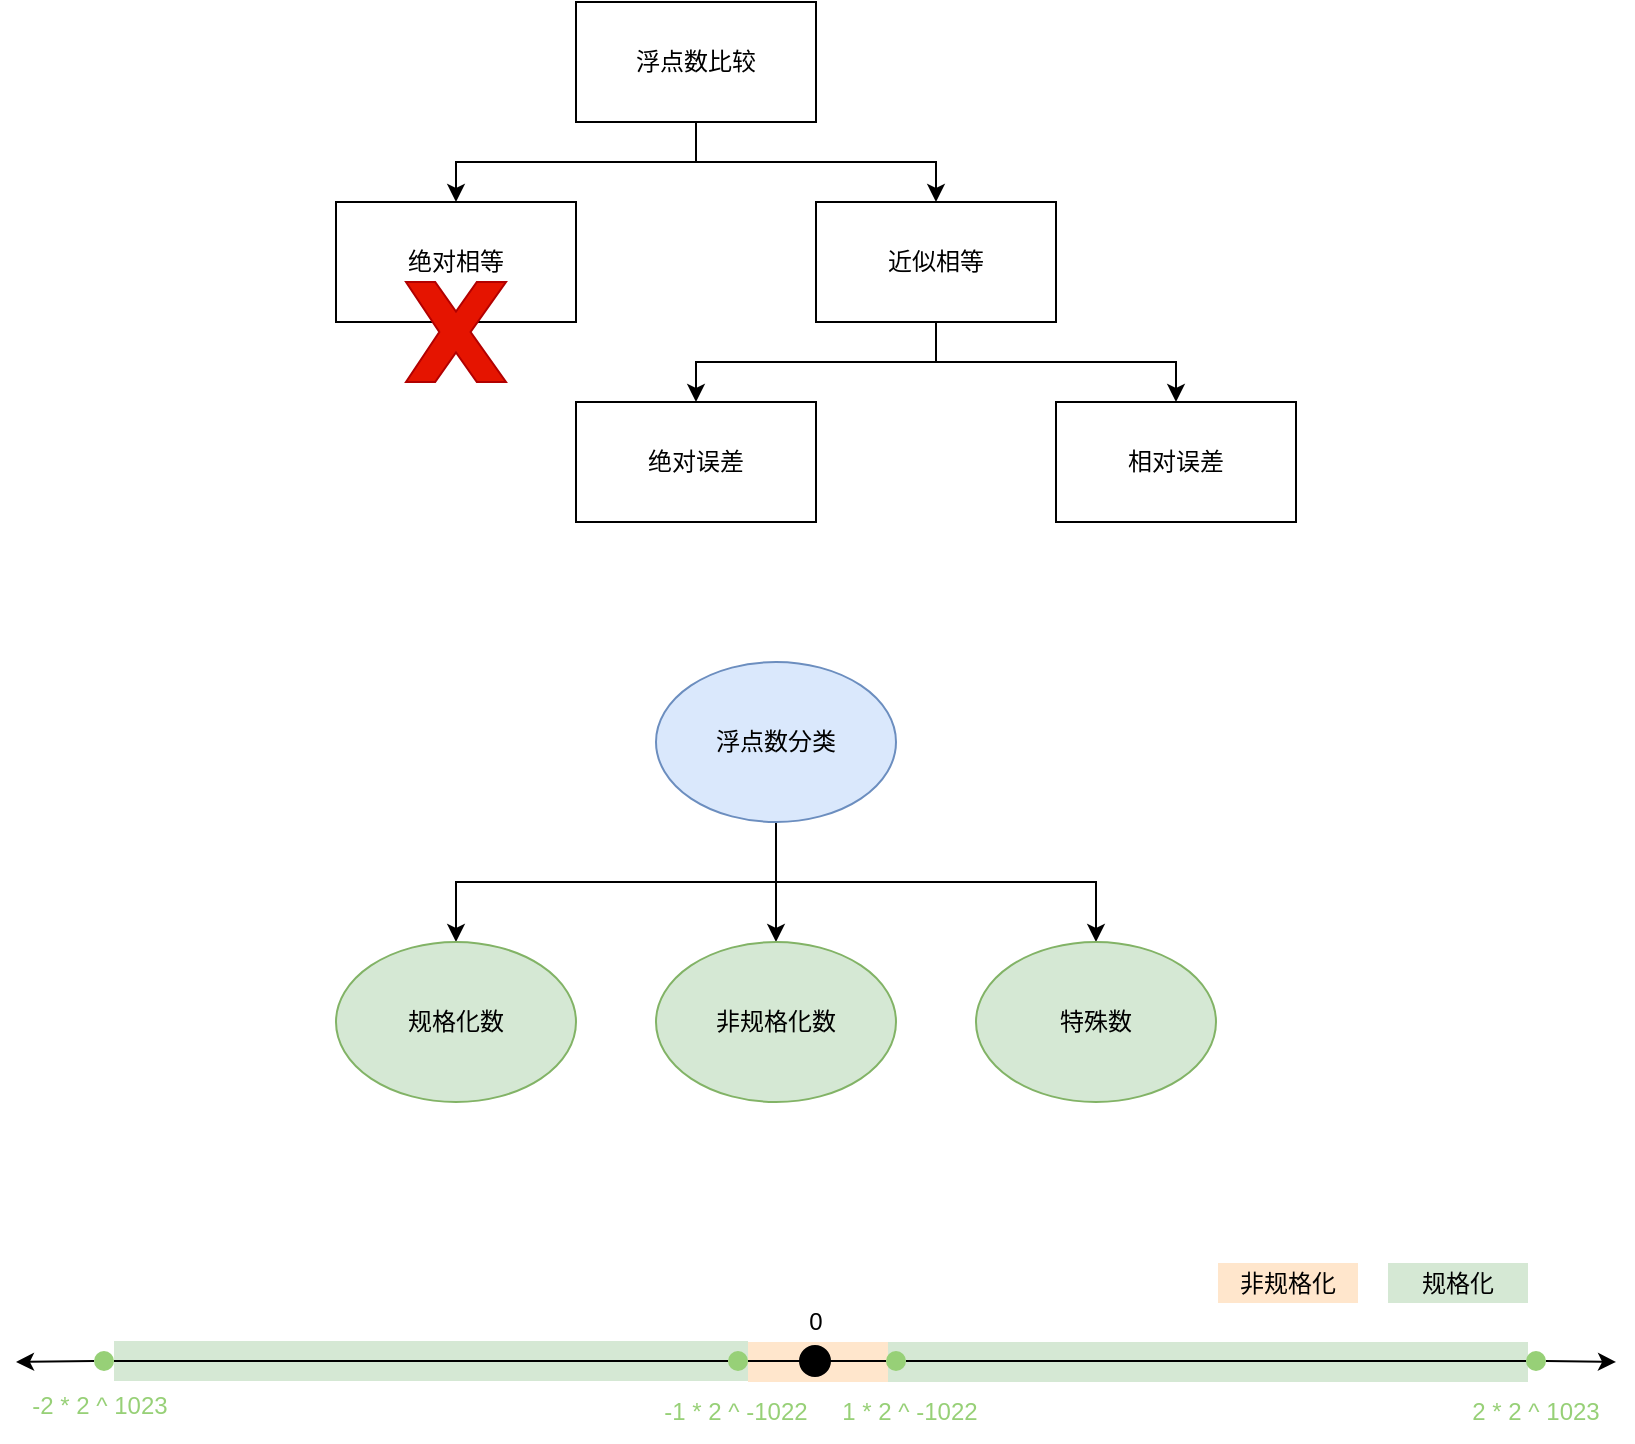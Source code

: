 <mxfile version="20.5.1" type="github">
  <diagram id="NZFH9d3hrxWuOd6Zzw8H" name="Page-1">
    <mxGraphModel dx="1298" dy="734" grid="1" gridSize="10" guides="1" tooltips="1" connect="1" arrows="1" fold="1" page="1" pageScale="1" pageWidth="850" pageHeight="1100" math="0" shadow="0">
      <root>
        <mxCell id="0" />
        <mxCell id="1" parent="0" />
        <mxCell id="Dv06QW0q7l92HQTLgxH--27" value="" style="rounded=0;whiteSpace=wrap;html=1;fillColor=#d5e8d4;strokeColor=none;" vertex="1" parent="1">
          <mxGeometry x="129" y="749.5" width="317" height="20" as="geometry" />
        </mxCell>
        <mxCell id="Dv06QW0q7l92HQTLgxH--25" value="" style="rounded=0;whiteSpace=wrap;html=1;fillColor=#d5e8d4;strokeColor=none;" vertex="1" parent="1">
          <mxGeometry x="516" y="750" width="320" height="20" as="geometry" />
        </mxCell>
        <mxCell id="Dv06QW0q7l92HQTLgxH--21" value="" style="rounded=0;whiteSpace=wrap;html=1;fillColor=#ffe6cc;strokeColor=none;" vertex="1" parent="1">
          <mxGeometry x="446" y="750" width="70" height="20" as="geometry" />
        </mxCell>
        <mxCell id="F1jbpbpb953r59AZ8gUn-8" style="edgeStyle=orthogonalEdgeStyle;rounded=0;orthogonalLoop=1;jettySize=auto;html=1;exitX=0.5;exitY=1;exitDx=0;exitDy=0;" parent="1" source="F1jbpbpb953r59AZ8gUn-1" target="F1jbpbpb953r59AZ8gUn-2" edge="1">
          <mxGeometry relative="1" as="geometry" />
        </mxCell>
        <mxCell id="F1jbpbpb953r59AZ8gUn-9" style="edgeStyle=orthogonalEdgeStyle;rounded=0;orthogonalLoop=1;jettySize=auto;html=1;exitX=0.5;exitY=1;exitDx=0;exitDy=0;" parent="1" source="F1jbpbpb953r59AZ8gUn-1" target="F1jbpbpb953r59AZ8gUn-3" edge="1">
          <mxGeometry relative="1" as="geometry" />
        </mxCell>
        <mxCell id="F1jbpbpb953r59AZ8gUn-1" value="浮点数比较" style="rounded=0;whiteSpace=wrap;html=1;" parent="1" vertex="1">
          <mxGeometry x="360" y="80" width="120" height="60" as="geometry" />
        </mxCell>
        <mxCell id="F1jbpbpb953r59AZ8gUn-2" value="绝对相等" style="rounded=0;whiteSpace=wrap;html=1;" parent="1" vertex="1">
          <mxGeometry x="240" y="180" width="120" height="60" as="geometry" />
        </mxCell>
        <mxCell id="F1jbpbpb953r59AZ8gUn-10" style="edgeStyle=orthogonalEdgeStyle;rounded=0;orthogonalLoop=1;jettySize=auto;html=1;exitX=0.5;exitY=1;exitDx=0;exitDy=0;" parent="1" source="F1jbpbpb953r59AZ8gUn-3" target="F1jbpbpb953r59AZ8gUn-6" edge="1">
          <mxGeometry relative="1" as="geometry" />
        </mxCell>
        <mxCell id="F1jbpbpb953r59AZ8gUn-11" style="edgeStyle=orthogonalEdgeStyle;rounded=0;orthogonalLoop=1;jettySize=auto;html=1;exitX=0.5;exitY=1;exitDx=0;exitDy=0;entryX=0.5;entryY=0;entryDx=0;entryDy=0;" parent="1" source="F1jbpbpb953r59AZ8gUn-3" target="F1jbpbpb953r59AZ8gUn-7" edge="1">
          <mxGeometry relative="1" as="geometry" />
        </mxCell>
        <mxCell id="F1jbpbpb953r59AZ8gUn-3" value="近似相等" style="rounded=0;whiteSpace=wrap;html=1;" parent="1" vertex="1">
          <mxGeometry x="480" y="180" width="120" height="60" as="geometry" />
        </mxCell>
        <mxCell id="F1jbpbpb953r59AZ8gUn-4" value="" style="verticalLabelPosition=bottom;verticalAlign=top;html=1;shape=mxgraph.basic.x;rounded=0;fillColor=#e51400;fontColor=#ffffff;strokeColor=#B20000;" parent="1" vertex="1">
          <mxGeometry x="275" y="220" width="50" height="50" as="geometry" />
        </mxCell>
        <mxCell id="F1jbpbpb953r59AZ8gUn-6" value="绝对误差" style="rounded=0;whiteSpace=wrap;html=1;" parent="1" vertex="1">
          <mxGeometry x="360" y="280" width="120" height="60" as="geometry" />
        </mxCell>
        <mxCell id="F1jbpbpb953r59AZ8gUn-7" value="相对误差" style="rounded=0;whiteSpace=wrap;html=1;" parent="1" vertex="1">
          <mxGeometry x="600" y="280" width="120" height="60" as="geometry" />
        </mxCell>
        <mxCell id="JIWh6ZrU2Wuc_viGibCd-5" style="edgeStyle=orthogonalEdgeStyle;rounded=0;orthogonalLoop=1;jettySize=auto;html=1;exitX=0.5;exitY=1;exitDx=0;exitDy=0;entryX=0.5;entryY=0;entryDx=0;entryDy=0;" parent="1" source="JIWh6ZrU2Wuc_viGibCd-1" target="JIWh6ZrU2Wuc_viGibCd-3" edge="1">
          <mxGeometry relative="1" as="geometry" />
        </mxCell>
        <mxCell id="JIWh6ZrU2Wuc_viGibCd-6" style="edgeStyle=orthogonalEdgeStyle;rounded=0;orthogonalLoop=1;jettySize=auto;html=1;exitX=0.5;exitY=1;exitDx=0;exitDy=0;entryX=0.5;entryY=0;entryDx=0;entryDy=0;" parent="1" source="JIWh6ZrU2Wuc_viGibCd-1" target="JIWh6ZrU2Wuc_viGibCd-2" edge="1">
          <mxGeometry relative="1" as="geometry" />
        </mxCell>
        <mxCell id="JIWh6ZrU2Wuc_viGibCd-7" style="edgeStyle=orthogonalEdgeStyle;rounded=0;orthogonalLoop=1;jettySize=auto;html=1;exitX=0.5;exitY=1;exitDx=0;exitDy=0;" parent="1" source="JIWh6ZrU2Wuc_viGibCd-1" target="JIWh6ZrU2Wuc_viGibCd-4" edge="1">
          <mxGeometry relative="1" as="geometry" />
        </mxCell>
        <mxCell id="JIWh6ZrU2Wuc_viGibCd-1" value="浮点数分类" style="ellipse;whiteSpace=wrap;html=1;fillColor=#dae8fc;strokeColor=#6c8ebf;" parent="1" vertex="1">
          <mxGeometry x="400" y="410" width="120" height="80" as="geometry" />
        </mxCell>
        <mxCell id="JIWh6ZrU2Wuc_viGibCd-2" value="规格化数" style="ellipse;whiteSpace=wrap;html=1;fillColor=#d5e8d4;strokeColor=#82b366;" parent="1" vertex="1">
          <mxGeometry x="240" y="550" width="120" height="80" as="geometry" />
        </mxCell>
        <mxCell id="JIWh6ZrU2Wuc_viGibCd-3" value="非规格化数" style="ellipse;whiteSpace=wrap;html=1;fillColor=#d5e8d4;strokeColor=#82b366;" parent="1" vertex="1">
          <mxGeometry x="400" y="550" width="120" height="80" as="geometry" />
        </mxCell>
        <mxCell id="JIWh6ZrU2Wuc_viGibCd-4" value="特殊数" style="ellipse;whiteSpace=wrap;html=1;fillColor=#d5e8d4;strokeColor=#82b366;" parent="1" vertex="1">
          <mxGeometry x="560" y="550" width="120" height="80" as="geometry" />
        </mxCell>
        <mxCell id="Dv06QW0q7l92HQTLgxH--1" value="" style="endArrow=classic;startArrow=none;html=1;rounded=0;" edge="1" parent="1" source="Dv06QW0q7l92HQTLgxH--12">
          <mxGeometry width="50" height="50" relative="1" as="geometry">
            <mxPoint x="80" y="760" as="sourcePoint" />
            <mxPoint x="880" y="760" as="targetPoint" />
          </mxGeometry>
        </mxCell>
        <mxCell id="Dv06QW0q7l92HQTLgxH--4" value="" style="ellipse;whiteSpace=wrap;html=1;aspect=fixed;fillColor=#000000;" vertex="1" parent="1">
          <mxGeometry x="472" y="752" width="15" height="15" as="geometry" />
        </mxCell>
        <mxCell id="Dv06QW0q7l92HQTLgxH--8" value="" style="ellipse;whiteSpace=wrap;html=1;aspect=fixed;fillColor=#97D077;strokeColor=none;" vertex="1" parent="1">
          <mxGeometry x="515" y="754.5" width="10" height="10" as="geometry" />
        </mxCell>
        <mxCell id="Dv06QW0q7l92HQTLgxH--9" value="" style="endArrow=none;startArrow=none;html=1;rounded=0;" edge="1" parent="1" source="Dv06QW0q7l92HQTLgxH--10" target="Dv06QW0q7l92HQTLgxH--8">
          <mxGeometry width="50" height="50" relative="1" as="geometry">
            <mxPoint x="80" y="760" as="sourcePoint" />
            <mxPoint x="880" y="760" as="targetPoint" />
          </mxGeometry>
        </mxCell>
        <mxCell id="Dv06QW0q7l92HQTLgxH--10" value="" style="ellipse;whiteSpace=wrap;html=1;aspect=fixed;fillColor=#97D077;strokeColor=none;" vertex="1" parent="1">
          <mxGeometry x="436" y="754.5" width="10" height="10" as="geometry" />
        </mxCell>
        <mxCell id="Dv06QW0q7l92HQTLgxH--11" value="" style="endArrow=none;startArrow=none;html=1;rounded=0;" edge="1" parent="1" source="Dv06QW0q7l92HQTLgxH--14" target="Dv06QW0q7l92HQTLgxH--10">
          <mxGeometry width="50" height="50" relative="1" as="geometry">
            <mxPoint x="80" y="760" as="sourcePoint" />
            <mxPoint x="515" y="759.5" as="targetPoint" />
          </mxGeometry>
        </mxCell>
        <mxCell id="Dv06QW0q7l92HQTLgxH--12" value="" style="ellipse;whiteSpace=wrap;html=1;aspect=fixed;fillColor=#97D077;strokeColor=none;" vertex="1" parent="1">
          <mxGeometry x="835" y="754.5" width="10" height="10" as="geometry" />
        </mxCell>
        <mxCell id="Dv06QW0q7l92HQTLgxH--13" value="" style="endArrow=none;startArrow=none;html=1;rounded=0;" edge="1" parent="1" source="Dv06QW0q7l92HQTLgxH--8" target="Dv06QW0q7l92HQTLgxH--12">
          <mxGeometry width="50" height="50" relative="1" as="geometry">
            <mxPoint x="525" y="759.5" as="sourcePoint" />
            <mxPoint x="880" y="760" as="targetPoint" />
          </mxGeometry>
        </mxCell>
        <mxCell id="Dv06QW0q7l92HQTLgxH--14" value="" style="ellipse;whiteSpace=wrap;html=1;aspect=fixed;fillColor=#97D077;strokeColor=none;" vertex="1" parent="1">
          <mxGeometry x="119" y="754.5" width="10" height="10" as="geometry" />
        </mxCell>
        <mxCell id="Dv06QW0q7l92HQTLgxH--15" value="" style="endArrow=none;startArrow=classic;html=1;rounded=0;" edge="1" parent="1" target="Dv06QW0q7l92HQTLgxH--14">
          <mxGeometry width="50" height="50" relative="1" as="geometry">
            <mxPoint x="80" y="760" as="sourcePoint" />
            <mxPoint x="436" y="759.5" as="targetPoint" />
          </mxGeometry>
        </mxCell>
        <mxCell id="Dv06QW0q7l92HQTLgxH--16" value="0" style="text;html=1;strokeColor=none;fillColor=none;align=center;verticalAlign=middle;whiteSpace=wrap;rounded=0;" vertex="1" parent="1">
          <mxGeometry x="459.5" y="730" width="40" height="20" as="geometry" />
        </mxCell>
        <mxCell id="Dv06QW0q7l92HQTLgxH--17" value="1 * 2 ^ -1022" style="text;html=1;strokeColor=none;fillColor=none;align=center;verticalAlign=middle;whiteSpace=wrap;rounded=0;fontColor=#97D077;" vertex="1" parent="1">
          <mxGeometry x="487" y="770" width="80" height="30" as="geometry" />
        </mxCell>
        <mxCell id="Dv06QW0q7l92HQTLgxH--18" value="-1 * 2 ^ -1022" style="text;html=1;strokeColor=none;fillColor=none;align=center;verticalAlign=middle;whiteSpace=wrap;rounded=0;fontColor=#97D077;" vertex="1" parent="1">
          <mxGeometry x="400" y="770" width="80" height="30" as="geometry" />
        </mxCell>
        <mxCell id="Dv06QW0q7l92HQTLgxH--19" value="2 * 2 ^ 1023" style="text;html=1;strokeColor=none;fillColor=none;align=center;verticalAlign=middle;whiteSpace=wrap;rounded=0;fontColor=#97D077;" vertex="1" parent="1">
          <mxGeometry x="800" y="770" width="80" height="30" as="geometry" />
        </mxCell>
        <mxCell id="Dv06QW0q7l92HQTLgxH--20" value="-2 * 2 ^ 1023" style="text;html=1;strokeColor=none;fillColor=none;align=center;verticalAlign=middle;whiteSpace=wrap;rounded=0;fontColor=#97D077;" vertex="1" parent="1">
          <mxGeometry x="82" y="767" width="80" height="30" as="geometry" />
        </mxCell>
        <mxCell id="Dv06QW0q7l92HQTLgxH--28" value="规格化" style="rounded=0;whiteSpace=wrap;html=1;fillColor=#d5e8d4;strokeColor=none;" vertex="1" parent="1">
          <mxGeometry x="766" y="710.5" width="70" height="20" as="geometry" />
        </mxCell>
        <mxCell id="Dv06QW0q7l92HQTLgxH--29" value="非规格化" style="rounded=0;whiteSpace=wrap;html=1;fillColor=#ffe6cc;strokeColor=none;" vertex="1" parent="1">
          <mxGeometry x="681" y="710.5" width="70" height="20" as="geometry" />
        </mxCell>
      </root>
    </mxGraphModel>
  </diagram>
</mxfile>
